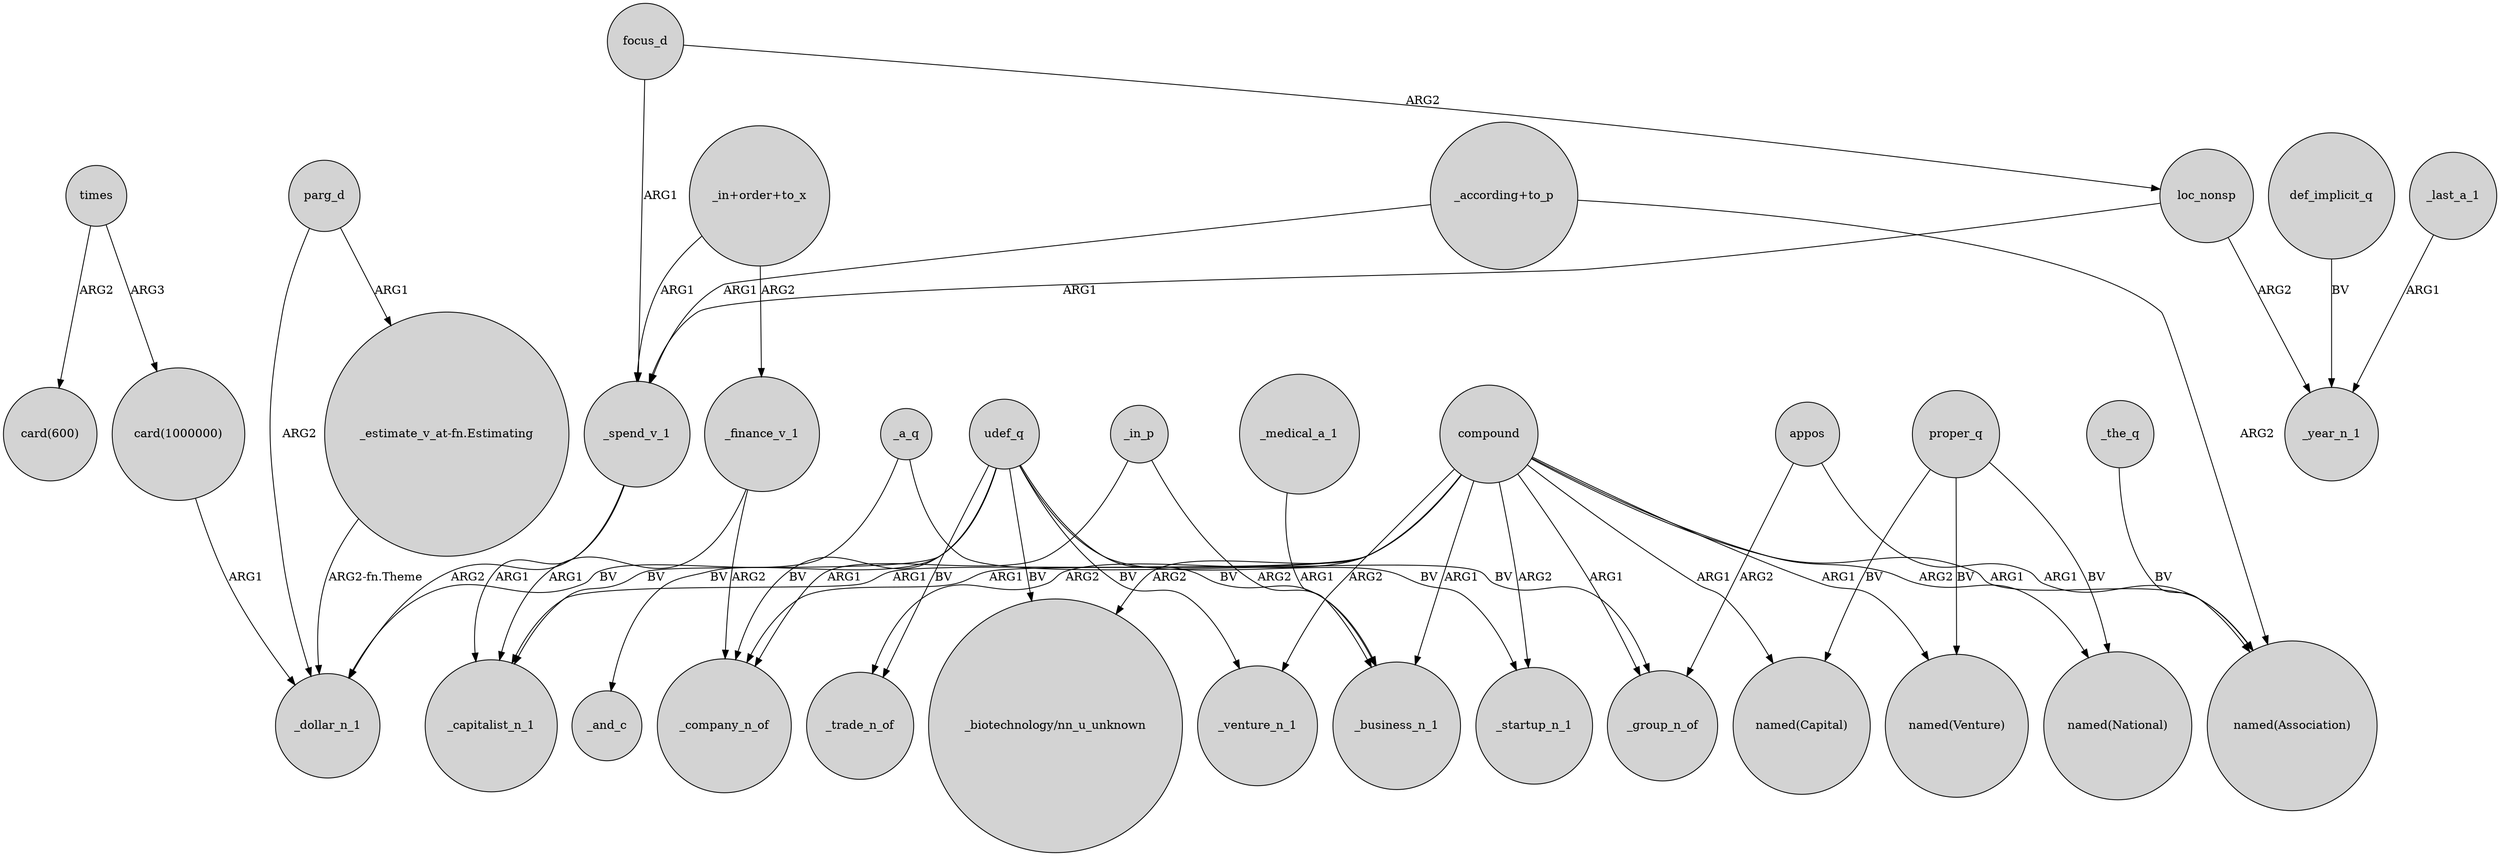 digraph {
	node [shape=circle style=filled]
	compound -> _venture_n_1 [label=ARG2]
	focus_d -> loc_nonsp [label=ARG2]
	"card(1000000)" -> _dollar_n_1 [label=ARG1]
	udef_q -> _trade_n_of [label=BV]
	udef_q -> _capitalist_n_1 [label=BV]
	proper_q -> "named(Capital)" [label=BV]
	proper_q -> "named(Venture)" [label=BV]
	def_implicit_q -> _year_n_1 [label=BV]
	loc_nonsp -> _spend_v_1 [label=ARG1]
	focus_d -> _spend_v_1 [label=ARG1]
	appos -> "named(Association)" [label=ARG1]
	_medical_a_1 -> _business_n_1 [label=ARG1]
	compound -> "named(Venture)" [label=ARG1]
	_in_p -> _business_n_1 [label=ARG2]
	compound -> _capitalist_n_1 [label=ARG1]
	udef_q -> _venture_n_1 [label=BV]
	_a_q -> _dollar_n_1 [label=BV]
	_spend_v_1 -> _dollar_n_1 [label=ARG2]
	"_according+to_p" -> _spend_v_1 [label=ARG1]
	_finance_v_1 -> _capitalist_n_1 [label=ARG1]
	compound -> _company_n_of [label=ARG1]
	compound -> "named(National)" [label=ARG2]
	_spend_v_1 -> _capitalist_n_1 [label=ARG1]
	"_in+order+to_x" -> _spend_v_1 [label=ARG1]
	times -> "card(1000000)" [label=ARG3]
	compound -> _group_n_of [label=ARG1]
	compound -> _startup_n_1 [label=ARG2]
	appos -> _group_n_of [label=ARG2]
	compound -> _business_n_1 [label=ARG1]
	compound -> _trade_n_of [label=ARG2]
	loc_nonsp -> _year_n_1 [label=ARG2]
	_last_a_1 -> _year_n_1 [label=ARG1]
	parg_d -> "_estimate_v_at-fn.Estimating" [label=ARG1]
	"_according+to_p" -> "named(Association)" [label=ARG2]
	parg_d -> _dollar_n_1 [label=ARG2]
	udef_q -> _business_n_1 [label=BV]
	_the_q -> "named(Association)" [label=BV]
	compound -> "_biotechnology/nn_u_unknown" [label=ARG2]
	proper_q -> "named(National)" [label=BV]
	_a_q -> _group_n_of [label=BV]
	udef_q -> _startup_n_1 [label=BV]
	compound -> "named(Association)" [label=ARG1]
	udef_q -> _company_n_of [label=BV]
	"_estimate_v_at-fn.Estimating" -> _dollar_n_1 [label="ARG2-fn.Theme"]
	"_in+order+to_x" -> _finance_v_1 [label=ARG2]
	udef_q -> _and_c [label=BV]
	_in_p -> _company_n_of [label=ARG1]
	_finance_v_1 -> _company_n_of [label=ARG2]
	udef_q -> "_biotechnology/nn_u_unknown" [label=BV]
	compound -> "named(Capital)" [label=ARG1]
	times -> "card(600)" [label=ARG2]
}
